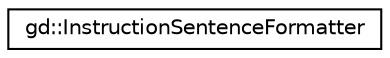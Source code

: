 digraph "Graphical Class Hierarchy"
{
  edge [fontname="Helvetica",fontsize="10",labelfontname="Helvetica",labelfontsize="10"];
  node [fontname="Helvetica",fontsize="10",shape=record];
  rankdir="LR";
  Node1 [label="gd::InstructionSentenceFormatter",height=0.2,width=0.4,color="black", fillcolor="white", style="filled",URL="$classgd_1_1_instruction_sentence_formatter.html",tooltip="Generate user friendly sentences and information from an action. "];
}
